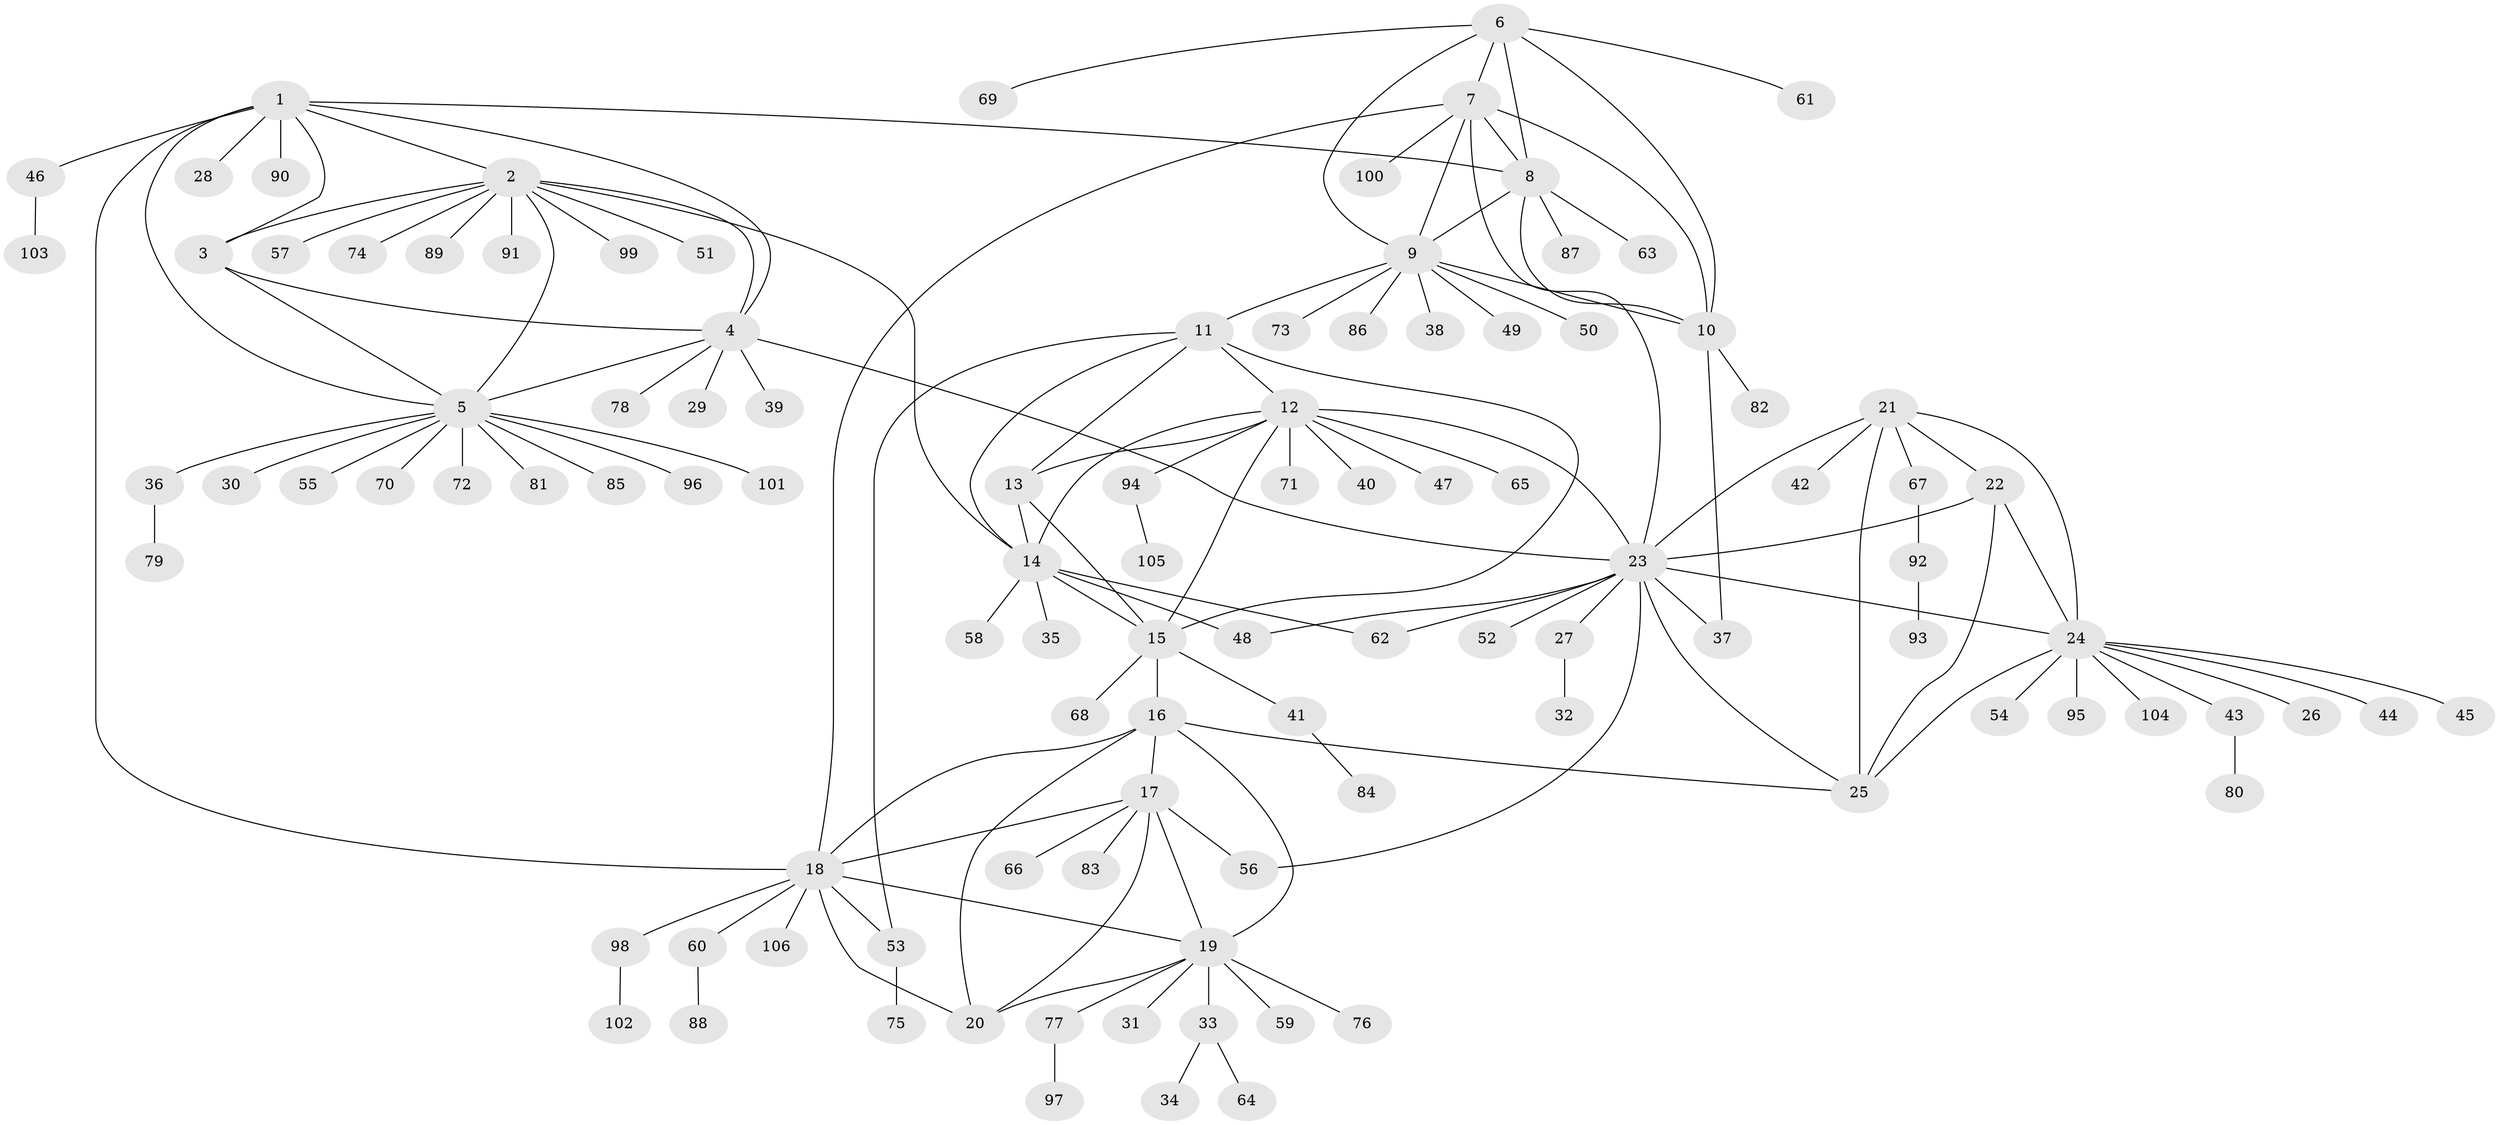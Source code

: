// Generated by graph-tools (version 1.1) at 2025/50/03/09/25 03:50:36]
// undirected, 106 vertices, 146 edges
graph export_dot {
graph [start="1"]
  node [color=gray90,style=filled];
  1;
  2;
  3;
  4;
  5;
  6;
  7;
  8;
  9;
  10;
  11;
  12;
  13;
  14;
  15;
  16;
  17;
  18;
  19;
  20;
  21;
  22;
  23;
  24;
  25;
  26;
  27;
  28;
  29;
  30;
  31;
  32;
  33;
  34;
  35;
  36;
  37;
  38;
  39;
  40;
  41;
  42;
  43;
  44;
  45;
  46;
  47;
  48;
  49;
  50;
  51;
  52;
  53;
  54;
  55;
  56;
  57;
  58;
  59;
  60;
  61;
  62;
  63;
  64;
  65;
  66;
  67;
  68;
  69;
  70;
  71;
  72;
  73;
  74;
  75;
  76;
  77;
  78;
  79;
  80;
  81;
  82;
  83;
  84;
  85;
  86;
  87;
  88;
  89;
  90;
  91;
  92;
  93;
  94;
  95;
  96;
  97;
  98;
  99;
  100;
  101;
  102;
  103;
  104;
  105;
  106;
  1 -- 2;
  1 -- 3;
  1 -- 4;
  1 -- 5;
  1 -- 8;
  1 -- 18;
  1 -- 28;
  1 -- 46;
  1 -- 90;
  2 -- 3;
  2 -- 4;
  2 -- 5;
  2 -- 14;
  2 -- 51;
  2 -- 57;
  2 -- 74;
  2 -- 89;
  2 -- 91;
  2 -- 99;
  3 -- 4;
  3 -- 5;
  4 -- 5;
  4 -- 23;
  4 -- 29;
  4 -- 39;
  4 -- 78;
  5 -- 30;
  5 -- 36;
  5 -- 55;
  5 -- 70;
  5 -- 72;
  5 -- 81;
  5 -- 85;
  5 -- 96;
  5 -- 101;
  6 -- 7;
  6 -- 8;
  6 -- 9;
  6 -- 10;
  6 -- 61;
  6 -- 69;
  7 -- 8;
  7 -- 9;
  7 -- 10;
  7 -- 18;
  7 -- 23;
  7 -- 100;
  8 -- 9;
  8 -- 10;
  8 -- 63;
  8 -- 87;
  9 -- 10;
  9 -- 11;
  9 -- 38;
  9 -- 49;
  9 -- 50;
  9 -- 73;
  9 -- 86;
  10 -- 37;
  10 -- 82;
  11 -- 12;
  11 -- 13;
  11 -- 14;
  11 -- 15;
  11 -- 53;
  12 -- 13;
  12 -- 14;
  12 -- 15;
  12 -- 23;
  12 -- 40;
  12 -- 47;
  12 -- 65;
  12 -- 71;
  12 -- 94;
  13 -- 14;
  13 -- 15;
  14 -- 15;
  14 -- 35;
  14 -- 48;
  14 -- 58;
  14 -- 62;
  15 -- 16;
  15 -- 41;
  15 -- 68;
  16 -- 17;
  16 -- 18;
  16 -- 19;
  16 -- 20;
  16 -- 25;
  17 -- 18;
  17 -- 19;
  17 -- 20;
  17 -- 56;
  17 -- 66;
  17 -- 83;
  18 -- 19;
  18 -- 20;
  18 -- 53;
  18 -- 60;
  18 -- 98;
  18 -- 106;
  19 -- 20;
  19 -- 31;
  19 -- 33;
  19 -- 59;
  19 -- 76;
  19 -- 77;
  21 -- 22;
  21 -- 23;
  21 -- 24;
  21 -- 25;
  21 -- 42;
  21 -- 67;
  22 -- 23;
  22 -- 24;
  22 -- 25;
  23 -- 24;
  23 -- 25;
  23 -- 27;
  23 -- 37;
  23 -- 48;
  23 -- 52;
  23 -- 56;
  23 -- 62;
  24 -- 25;
  24 -- 26;
  24 -- 43;
  24 -- 44;
  24 -- 45;
  24 -- 54;
  24 -- 95;
  24 -- 104;
  27 -- 32;
  33 -- 34;
  33 -- 64;
  36 -- 79;
  41 -- 84;
  43 -- 80;
  46 -- 103;
  53 -- 75;
  60 -- 88;
  67 -- 92;
  77 -- 97;
  92 -- 93;
  94 -- 105;
  98 -- 102;
}
